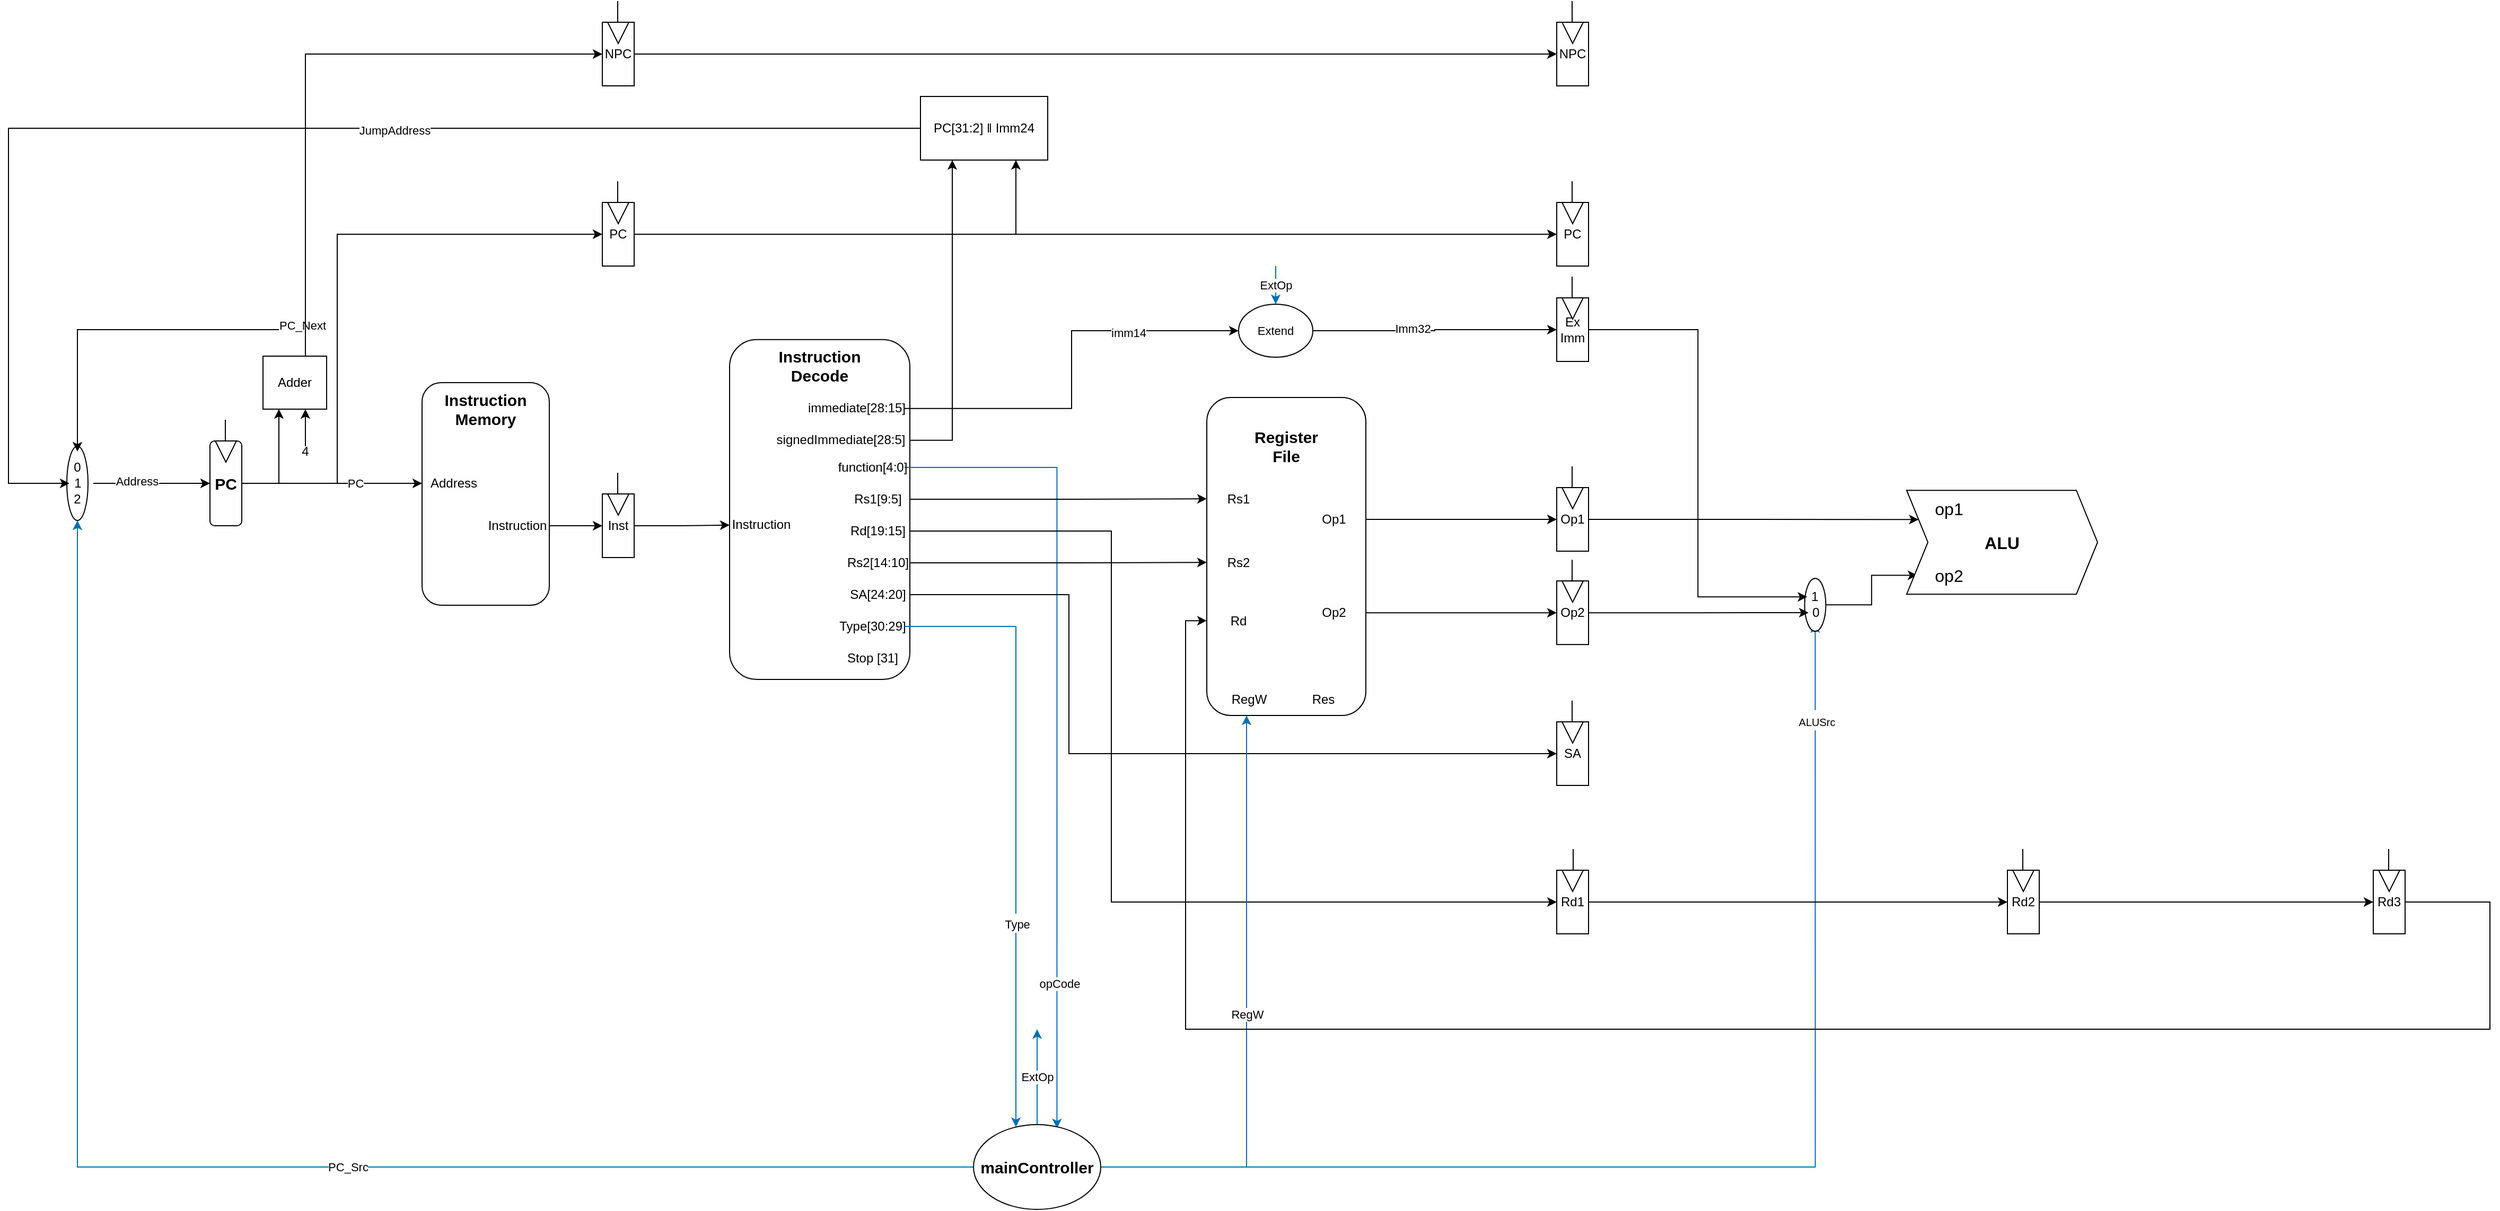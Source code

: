 <mxfile version="20.8.20" type="device"><diagram name="Page-1" id="oXEudOJj_U4BH6R97gdO"><mxGraphModel dx="3315" dy="2058" grid="1" gridSize="10" guides="1" tooltips="1" connect="1" arrows="1" fold="1" page="1" pageScale="1" pageWidth="850" pageHeight="1100" math="0" shadow="0"><root><mxCell id="0"/><mxCell id="1" parent="0"/><mxCell id="ouAhPFaxpFhqAEhYPpZJ-1" value="" style="rounded=1;whiteSpace=wrap;html=1;" parent="1" vertex="1"><mxGeometry x="-1100" y="200" width="120" height="210" as="geometry"/></mxCell><mxCell id="ouAhPFaxpFhqAEhYPpZJ-2" value="&lt;b&gt;&lt;font style=&quot;font-size: 15px;&quot;&gt;Instruction Memory&lt;/font&gt;&lt;/b&gt;" style="text;html=1;strokeColor=none;fillColor=none;align=center;verticalAlign=middle;whiteSpace=wrap;rounded=0;" parent="1" vertex="1"><mxGeometry x="-1070" y="210" width="60" height="30" as="geometry"/></mxCell><mxCell id="ouAhPFaxpFhqAEhYPpZJ-3" value="Address" style="text;html=1;strokeColor=none;fillColor=none;align=center;verticalAlign=middle;whiteSpace=wrap;rounded=0;" parent="1" vertex="1"><mxGeometry x="-1100" y="280" width="60" height="30" as="geometry"/></mxCell><mxCell id="ouAhPFaxpFhqAEhYPpZJ-62" style="edgeStyle=orthogonalEdgeStyle;rounded=0;orthogonalLoop=1;jettySize=auto;html=1;entryX=0;entryY=0.5;entryDx=0;entryDy=0;" parent="1" source="ouAhPFaxpFhqAEhYPpZJ-4" target="ouAhPFaxpFhqAEhYPpZJ-21" edge="1"><mxGeometry relative="1" as="geometry"/></mxCell><mxCell id="ouAhPFaxpFhqAEhYPpZJ-4" value="Instruction" style="text;html=1;strokeColor=none;fillColor=none;align=center;verticalAlign=middle;whiteSpace=wrap;rounded=0;" parent="1" vertex="1"><mxGeometry x="-1040" y="320" width="60" height="30" as="geometry"/></mxCell><mxCell id="ouAhPFaxpFhqAEhYPpZJ-5" value="" style="rounded=1;whiteSpace=wrap;html=1;" parent="1" vertex="1"><mxGeometry x="-810" y="159.41" width="170" height="320.59" as="geometry"/></mxCell><mxCell id="ouAhPFaxpFhqAEhYPpZJ-6" value="Instruction" style="text;html=1;strokeColor=none;fillColor=none;align=center;verticalAlign=middle;whiteSpace=wrap;rounded=0;" parent="1" vertex="1"><mxGeometry x="-810" y="319.41" width="60" height="30" as="geometry"/></mxCell><mxCell id="ouAhPFaxpFhqAEhYPpZJ-7" value="&lt;b&gt;&lt;font style=&quot;font-size: 15px;&quot;&gt;Instruction Decode&lt;/font&gt;&lt;/b&gt;" style="text;html=1;strokeColor=none;fillColor=none;align=center;verticalAlign=middle;whiteSpace=wrap;rounded=0;" parent="1" vertex="1"><mxGeometry x="-755" y="169.41" width="60" height="30" as="geometry"/></mxCell><mxCell id="6wjVAZFDUdarTCXk0sE8-6" style="edgeStyle=orthogonalEdgeStyle;rounded=0;orthogonalLoop=1;jettySize=auto;html=1;entryX=0.656;entryY=0.043;entryDx=0;entryDy=0;fillColor=#1ba1e2;strokeColor=#006EAF;entryPerimeter=0;" edge="1" parent="1" source="ouAhPFaxpFhqAEhYPpZJ-8" target="6wjVAZFDUdarTCXk0sE8-11"><mxGeometry relative="1" as="geometry"><mxPoint x="-485" y="720" as="targetPoint"/></mxGeometry></mxCell><mxCell id="6wjVAZFDUdarTCXk0sE8-14" value="opCode" style="edgeLabel;html=1;align=center;verticalAlign=middle;resizable=0;points=[];fontSize=11;" vertex="1" connectable="0" parent="6wjVAZFDUdarTCXk0sE8-6"><mxGeometry x="0.644" y="2" relative="1" as="geometry"><mxPoint as="offset"/></mxGeometry></mxCell><mxCell id="ouAhPFaxpFhqAEhYPpZJ-8" value="function[4:0]" style="text;html=1;strokeColor=none;fillColor=none;align=center;verticalAlign=middle;whiteSpace=wrap;rounded=0;" parent="1" vertex="1"><mxGeometry x="-705" y="265" width="60" height="30" as="geometry"/></mxCell><mxCell id="6wjVAZFDUdarTCXk0sE8-16" style="edgeStyle=orthogonalEdgeStyle;rounded=0;orthogonalLoop=1;jettySize=auto;html=1;fontSize=11;entryX=0;entryY=0.5;entryDx=0;entryDy=0;" edge="1" parent="1" source="ouAhPFaxpFhqAEhYPpZJ-9" target="ouAhPFaxpFhqAEhYPpZJ-29"><mxGeometry relative="1" as="geometry"><mxPoint x="-470" y="380" as="targetPoint"/></mxGeometry></mxCell><mxCell id="ouAhPFaxpFhqAEhYPpZJ-9" value="Rs2[14:10]" style="text;html=1;strokeColor=none;fillColor=none;align=center;verticalAlign=middle;whiteSpace=wrap;rounded=0;" parent="1" vertex="1"><mxGeometry x="-700" y="355" width="60" height="30" as="geometry"/></mxCell><mxCell id="6wjVAZFDUdarTCXk0sE8-15" style="edgeStyle=orthogonalEdgeStyle;rounded=0;orthogonalLoop=1;jettySize=auto;html=1;entryX=0;entryY=0.5;entryDx=0;entryDy=0;fontSize=11;" edge="1" parent="1" source="ouAhPFaxpFhqAEhYPpZJ-10" target="ouAhPFaxpFhqAEhYPpZJ-27"><mxGeometry relative="1" as="geometry"/></mxCell><mxCell id="ouAhPFaxpFhqAEhYPpZJ-10" value="Rs1[9:5]" style="text;html=1;strokeColor=none;fillColor=none;align=center;verticalAlign=middle;whiteSpace=wrap;rounded=0;" parent="1" vertex="1"><mxGeometry x="-700" y="295" width="60" height="30" as="geometry"/></mxCell><mxCell id="6wjVAZFDUdarTCXk0sE8-27" style="edgeStyle=orthogonalEdgeStyle;rounded=0;orthogonalLoop=1;jettySize=auto;html=1;fontSize=11;entryX=0;entryY=0.5;entryDx=0;entryDy=0;" edge="1" parent="1" source="ouAhPFaxpFhqAEhYPpZJ-12" target="6wjVAZFDUdarTCXk0sE8-28"><mxGeometry relative="1" as="geometry"><mxPoint x="-420" y="731" as="targetPoint"/><Array as="points"><mxPoint x="-450" y="340"/><mxPoint x="-450" y="690"/></Array></mxGeometry></mxCell><mxCell id="ouAhPFaxpFhqAEhYPpZJ-12" value="Rd[19:15]" style="text;html=1;strokeColor=none;fillColor=none;align=center;verticalAlign=middle;whiteSpace=wrap;rounded=0;" parent="1" vertex="1"><mxGeometry x="-700" y="325" width="60" height="30" as="geometry"/></mxCell><mxCell id="6wjVAZFDUdarTCXk0sE8-81" style="edgeStyle=orthogonalEdgeStyle;rounded=0;orthogonalLoop=1;jettySize=auto;html=1;entryX=0;entryY=0.5;entryDx=0;entryDy=0;fontSize=15;" edge="1" parent="1" source="ouAhPFaxpFhqAEhYPpZJ-15" target="6wjVAZFDUdarTCXk0sE8-78"><mxGeometry relative="1" as="geometry"><Array as="points"><mxPoint x="-490" y="400"/><mxPoint x="-490" y="550"/></Array></mxGeometry></mxCell><mxCell id="ouAhPFaxpFhqAEhYPpZJ-15" value="SA[24:20]" style="text;html=1;strokeColor=none;fillColor=none;align=center;verticalAlign=middle;whiteSpace=wrap;rounded=0;" parent="1" vertex="1"><mxGeometry x="-700" y="385" width="60" height="30" as="geometry"/></mxCell><mxCell id="wLsJZr9vulb0QZbWlHcq-2" style="edgeStyle=orthogonalEdgeStyle;rounded=0;orthogonalLoop=1;jettySize=auto;html=1;entryX=0.25;entryY=1;entryDx=0;entryDy=0;" parent="1" source="ouAhPFaxpFhqAEhYPpZJ-16" edge="1" target="6wjVAZFDUdarTCXk0sE8-1"><mxGeometry relative="1" as="geometry"><mxPoint x="-570" y="20" as="targetPoint"/></mxGeometry></mxCell><mxCell id="ouAhPFaxpFhqAEhYPpZJ-16" value="signedImmediate[28:5]" style="text;html=1;strokeColor=none;fillColor=none;align=center;verticalAlign=middle;whiteSpace=wrap;rounded=0;" parent="1" vertex="1"><mxGeometry x="-770" y="239.41" width="130" height="30" as="geometry"/></mxCell><mxCell id="6wjVAZFDUdarTCXk0sE8-44" style="edgeStyle=orthogonalEdgeStyle;rounded=0;orthogonalLoop=1;jettySize=auto;html=1;entryX=0;entryY=0.5;entryDx=0;entryDy=0;fontSize=11;" edge="1" parent="1" source="ouAhPFaxpFhqAEhYPpZJ-17" target="6wjVAZFDUdarTCXk0sE8-43"><mxGeometry relative="1" as="geometry"/></mxCell><mxCell id="6wjVAZFDUdarTCXk0sE8-45" value="imm14" style="edgeLabel;html=1;align=center;verticalAlign=middle;resizable=0;points=[];fontSize=11;" vertex="1" connectable="0" parent="6wjVAZFDUdarTCXk0sE8-44"><mxGeometry x="0.464" y="-2" relative="1" as="geometry"><mxPoint as="offset"/></mxGeometry></mxCell><mxCell id="ouAhPFaxpFhqAEhYPpZJ-17" value="immediate[28:15]" style="text;html=1;strokeColor=none;fillColor=none;align=center;verticalAlign=middle;whiteSpace=wrap;rounded=0;" parent="1" vertex="1"><mxGeometry x="-735" y="209.41" width="90" height="30" as="geometry"/></mxCell><mxCell id="ouAhPFaxpFhqAEhYPpZJ-20" style="edgeStyle=orthogonalEdgeStyle;rounded=0;orthogonalLoop=1;jettySize=auto;html=1;entryX=0;entryY=0.5;entryDx=0;entryDy=0;" parent="1" source="ouAhPFaxpFhqAEhYPpZJ-19" target="ouAhPFaxpFhqAEhYPpZJ-3" edge="1"><mxGeometry relative="1" as="geometry"><Array as="points"><mxPoint x="-1230" y="295"/><mxPoint x="-1230" y="295"/></Array></mxGeometry></mxCell><mxCell id="ouAhPFaxpFhqAEhYPpZJ-66" value="PC" style="edgeLabel;html=1;align=center;verticalAlign=middle;resizable=0;points=[];" parent="ouAhPFaxpFhqAEhYPpZJ-20" vertex="1" connectable="0"><mxGeometry x="0.259" relative="1" as="geometry"><mxPoint as="offset"/></mxGeometry></mxCell><mxCell id="ouAhPFaxpFhqAEhYPpZJ-55" style="edgeStyle=orthogonalEdgeStyle;rounded=0;orthogonalLoop=1;jettySize=auto;html=1;entryX=0.25;entryY=1;entryDx=0;entryDy=0;" parent="1" source="ouAhPFaxpFhqAEhYPpZJ-19" target="ouAhPFaxpFhqAEhYPpZJ-38" edge="1"><mxGeometry relative="1" as="geometry"/></mxCell><mxCell id="wLsJZr9vulb0QZbWlHcq-12" style="edgeStyle=orthogonalEdgeStyle;rounded=0;orthogonalLoop=1;jettySize=auto;html=1;entryX=0;entryY=0.5;entryDx=0;entryDy=0;" parent="1" source="ouAhPFaxpFhqAEhYPpZJ-19" target="wLsJZr9vulb0QZbWlHcq-9" edge="1"><mxGeometry relative="1" as="geometry"><Array as="points"><mxPoint x="-1180" y="295"/><mxPoint x="-1180" y="60"/></Array></mxGeometry></mxCell><mxCell id="ouAhPFaxpFhqAEhYPpZJ-19" value="&lt;b&gt;&lt;font style=&quot;font-size: 15px;&quot;&gt;PC&lt;/font&gt;&lt;/b&gt;" style="rounded=1;whiteSpace=wrap;html=1;" parent="1" vertex="1"><mxGeometry x="-1300" y="255" width="30" height="80" as="geometry"/></mxCell><mxCell id="ouAhPFaxpFhqAEhYPpZJ-24" value="" style="rounded=1;whiteSpace=wrap;html=1;" parent="1" vertex="1"><mxGeometry x="-360" y="214" width="150" height="300" as="geometry"/></mxCell><mxCell id="ouAhPFaxpFhqAEhYPpZJ-25" style="edgeStyle=orthogonalEdgeStyle;rounded=0;orthogonalLoop=1;jettySize=auto;html=1;exitX=0.5;exitY=1;exitDx=0;exitDy=0;" parent="1" source="ouAhPFaxpFhqAEhYPpZJ-5" target="ouAhPFaxpFhqAEhYPpZJ-5" edge="1"><mxGeometry relative="1" as="geometry"/></mxCell><mxCell id="ouAhPFaxpFhqAEhYPpZJ-26" value="&lt;b&gt;&lt;font style=&quot;font-size: 15px;&quot;&gt;Register File&lt;/font&gt;&lt;/b&gt;" style="text;html=1;strokeColor=none;fillColor=none;align=center;verticalAlign=middle;whiteSpace=wrap;rounded=0;" parent="1" vertex="1"><mxGeometry x="-315" y="244.59" width="60" height="30" as="geometry"/></mxCell><mxCell id="ouAhPFaxpFhqAEhYPpZJ-27" value="Rs1" style="text;html=1;strokeColor=none;fillColor=none;align=center;verticalAlign=middle;whiteSpace=wrap;rounded=0;" parent="1" vertex="1"><mxGeometry x="-360" y="294.59" width="60" height="30" as="geometry"/></mxCell><mxCell id="ouAhPFaxpFhqAEhYPpZJ-29" value="Rs2" style="text;html=1;strokeColor=none;fillColor=none;align=center;verticalAlign=middle;whiteSpace=wrap;rounded=0;" parent="1" vertex="1"><mxGeometry x="-360" y="354.59" width="60" height="30" as="geometry"/></mxCell><mxCell id="ouAhPFaxpFhqAEhYPpZJ-30" value="Rd" style="text;html=1;strokeColor=none;fillColor=none;align=center;verticalAlign=middle;whiteSpace=wrap;rounded=0;" parent="1" vertex="1"><mxGeometry x="-360" y="409.59" width="60" height="30" as="geometry"/></mxCell><mxCell id="ouAhPFaxpFhqAEhYPpZJ-34" value="" style="ellipse;whiteSpace=wrap;html=1;rotation=90;" parent="1" vertex="1"><mxGeometry x="-1460" y="285" width="70" height="20" as="geometry"/></mxCell><mxCell id="ouAhPFaxpFhqAEhYPpZJ-35" value="2" style="text;html=1;strokeColor=none;fillColor=none;align=center;verticalAlign=middle;whiteSpace=wrap;rounded=0;" parent="1" vertex="1"><mxGeometry x="-1455" y="295" width="60" height="30" as="geometry"/></mxCell><mxCell id="ouAhPFaxpFhqAEhYPpZJ-36" value="1" style="text;html=1;strokeColor=none;fillColor=none;align=center;verticalAlign=middle;whiteSpace=wrap;rounded=0;" parent="1" vertex="1"><mxGeometry x="-1432.5" y="280" width="15" height="30" as="geometry"/></mxCell><mxCell id="ouAhPFaxpFhqAEhYPpZJ-49" style="edgeStyle=orthogonalEdgeStyle;rounded=0;orthogonalLoop=1;jettySize=auto;html=1;exitX=0.75;exitY=1;exitDx=0;exitDy=0;entryX=0;entryY=0.5;entryDx=0;entryDy=0;" parent="1" source="ouAhPFaxpFhqAEhYPpZJ-37" target="ouAhPFaxpFhqAEhYPpZJ-19" edge="1"><mxGeometry relative="1" as="geometry"><Array as="points"><mxPoint x="-1380" y="295"/><mxPoint x="-1380" y="295"/></Array></mxGeometry></mxCell><mxCell id="ouAhPFaxpFhqAEhYPpZJ-64" value="Address" style="edgeLabel;html=1;align=center;verticalAlign=middle;resizable=0;points=[];" parent="ouAhPFaxpFhqAEhYPpZJ-49" vertex="1" connectable="0"><mxGeometry x="-0.255" y="2" relative="1" as="geometry"><mxPoint as="offset"/></mxGeometry></mxCell><mxCell id="ouAhPFaxpFhqAEhYPpZJ-37" value="0" style="text;html=1;strokeColor=none;fillColor=none;align=center;verticalAlign=middle;whiteSpace=wrap;rounded=0;" parent="1" vertex="1"><mxGeometry x="-1455" y="265" width="60" height="30" as="geometry"/></mxCell><mxCell id="ouAhPFaxpFhqAEhYPpZJ-46" style="edgeStyle=orthogonalEdgeStyle;rounded=0;orthogonalLoop=1;jettySize=auto;html=1;" parent="1" source="ouAhPFaxpFhqAEhYPpZJ-38" target="ouAhPFaxpFhqAEhYPpZJ-37" edge="1"><mxGeometry relative="1" as="geometry"><Array as="points"><mxPoint x="-1210" y="150"/><mxPoint x="-1425" y="150"/></Array></mxGeometry></mxCell><mxCell id="ouAhPFaxpFhqAEhYPpZJ-65" value="PC_Next" style="edgeLabel;html=1;align=center;verticalAlign=middle;resizable=0;points=[];" parent="ouAhPFaxpFhqAEhYPpZJ-46" vertex="1" connectable="0"><mxGeometry x="-0.11" y="-4" relative="1" as="geometry"><mxPoint x="130" as="offset"/></mxGeometry></mxCell><mxCell id="ouAhPFaxpFhqAEhYPpZJ-85" style="edgeStyle=orthogonalEdgeStyle;rounded=0;orthogonalLoop=1;jettySize=auto;html=1;entryX=0;entryY=0.5;entryDx=0;entryDy=0;" parent="1" source="ouAhPFaxpFhqAEhYPpZJ-38" target="ouAhPFaxpFhqAEhYPpZJ-61" edge="1"><mxGeometry relative="1" as="geometry"><Array as="points"><mxPoint x="-1210" y="-110"/></Array></mxGeometry></mxCell><mxCell id="ouAhPFaxpFhqAEhYPpZJ-38" value="Adder" style="rounded=0;whiteSpace=wrap;html=1;" parent="1" vertex="1"><mxGeometry x="-1250" y="175" width="60" height="50" as="geometry"/></mxCell><mxCell id="ouAhPFaxpFhqAEhYPpZJ-63" style="edgeStyle=orthogonalEdgeStyle;rounded=0;orthogonalLoop=1;jettySize=auto;html=1;entryX=0;entryY=0.5;entryDx=0;entryDy=0;" parent="1" source="ouAhPFaxpFhqAEhYPpZJ-21" target="ouAhPFaxpFhqAEhYPpZJ-6" edge="1"><mxGeometry relative="1" as="geometry"/></mxCell><mxCell id="ouAhPFaxpFhqAEhYPpZJ-21" value="Inst" style="rounded=0;whiteSpace=wrap;html=1;" parent="1" vertex="1"><mxGeometry x="-930" y="305" width="30" height="60" as="geometry"/></mxCell><mxCell id="ouAhPFaxpFhqAEhYPpZJ-52" value="" style="triangle;whiteSpace=wrap;html=1;direction=south;" parent="1" vertex="1"><mxGeometry x="-1295" y="255" width="20" height="20" as="geometry"/></mxCell><mxCell id="ouAhPFaxpFhqAEhYPpZJ-53" value="" style="endArrow=none;html=1;rounded=0;" parent="1" edge="1"><mxGeometry width="50" height="50" relative="1" as="geometry"><mxPoint x="-1285.5" y="255" as="sourcePoint"/><mxPoint x="-1285.5" y="235" as="targetPoint"/></mxGeometry></mxCell><mxCell id="ouAhPFaxpFhqAEhYPpZJ-56" value="" style="endArrow=classic;html=1;rounded=0;" parent="1" edge="1"><mxGeometry width="50" height="50" relative="1" as="geometry"><mxPoint x="-1210" y="260" as="sourcePoint"/><mxPoint x="-1210" y="225" as="targetPoint"/></mxGeometry></mxCell><mxCell id="ouAhPFaxpFhqAEhYPpZJ-57" value="4" style="text;html=1;strokeColor=none;fillColor=none;align=center;verticalAlign=middle;whiteSpace=wrap;rounded=0;" parent="1" vertex="1"><mxGeometry x="-1240" y="250" width="60" height="30" as="geometry"/></mxCell><mxCell id="6wjVAZFDUdarTCXk0sE8-55" style="edgeStyle=orthogonalEdgeStyle;rounded=0;orthogonalLoop=1;jettySize=auto;html=1;entryX=0;entryY=0.5;entryDx=0;entryDy=0;fontSize=15;" edge="1" parent="1" source="ouAhPFaxpFhqAEhYPpZJ-61" target="6wjVAZFDUdarTCXk0sE8-52"><mxGeometry relative="1" as="geometry"/></mxCell><mxCell id="ouAhPFaxpFhqAEhYPpZJ-61" value="NPC" style="rounded=0;whiteSpace=wrap;html=1;" parent="1" vertex="1"><mxGeometry x="-930" y="-140" width="30" height="60" as="geometry"/></mxCell><mxCell id="ouAhPFaxpFhqAEhYPpZJ-75" value="" style="triangle;whiteSpace=wrap;html=1;direction=south;" parent="1" vertex="1"><mxGeometry x="-925" y="305" width="20" height="20" as="geometry"/></mxCell><mxCell id="ouAhPFaxpFhqAEhYPpZJ-76" value="" style="endArrow=none;html=1;rounded=0;" parent="1" edge="1"><mxGeometry width="50" height="50" relative="1" as="geometry"><mxPoint x="-915.5" y="305" as="sourcePoint"/><mxPoint x="-915.5" y="285" as="targetPoint"/></mxGeometry></mxCell><mxCell id="ouAhPFaxpFhqAEhYPpZJ-77" value="" style="triangle;whiteSpace=wrap;html=1;direction=south;" parent="1" vertex="1"><mxGeometry x="-925" y="-140" width="20" height="20" as="geometry"/></mxCell><mxCell id="ouAhPFaxpFhqAEhYPpZJ-78" value="" style="endArrow=none;html=1;rounded=0;" parent="1" edge="1"><mxGeometry width="50" height="50" relative="1" as="geometry"><mxPoint x="-915.5" y="-140" as="sourcePoint"/><mxPoint x="-915.5" y="-160" as="targetPoint"/></mxGeometry></mxCell><mxCell id="ouAhPFaxpFhqAEhYPpZJ-80" style="edgeStyle=orthogonalEdgeStyle;rounded=0;orthogonalLoop=1;jettySize=auto;html=1;entryX=1;entryY=0.5;entryDx=0;entryDy=0;fillColor=#1ba1e2;strokeColor=#006EAF;exitX=0;exitY=0.5;exitDx=0;exitDy=0;" parent="1" source="6wjVAZFDUdarTCXk0sE8-11" target="ouAhPFaxpFhqAEhYPpZJ-34" edge="1"><mxGeometry relative="1" as="geometry"><mxPoint x="-605" y="720" as="sourcePoint"/></mxGeometry></mxCell><mxCell id="ouAhPFaxpFhqAEhYPpZJ-82" value="PC_Src" style="edgeLabel;html=1;align=center;verticalAlign=middle;resizable=0;points=[];" parent="ouAhPFaxpFhqAEhYPpZJ-80" vertex="1" connectable="0"><mxGeometry x="0.588" y="2" relative="1" as="geometry"><mxPoint x="257" y="310" as="offset"/></mxGeometry></mxCell><mxCell id="6wjVAZFDUdarTCXk0sE8-2" style="edgeStyle=orthogonalEdgeStyle;rounded=0;orthogonalLoop=1;jettySize=auto;html=1;entryX=0.75;entryY=1;entryDx=0;entryDy=0;" edge="1" parent="1" source="wLsJZr9vulb0QZbWlHcq-9" target="6wjVAZFDUdarTCXk0sE8-1"><mxGeometry relative="1" as="geometry"/></mxCell><mxCell id="wLsJZr9vulb0QZbWlHcq-9" value="PC" style="rounded=0;whiteSpace=wrap;html=1;" parent="1" vertex="1"><mxGeometry x="-930" y="30" width="30" height="60" as="geometry"/></mxCell><mxCell id="wLsJZr9vulb0QZbWlHcq-10" value="" style="triangle;whiteSpace=wrap;html=1;direction=south;" parent="1" vertex="1"><mxGeometry x="-925" y="30" width="20" height="20" as="geometry"/></mxCell><mxCell id="wLsJZr9vulb0QZbWlHcq-11" value="" style="endArrow=none;html=1;rounded=0;" parent="1" edge="1"><mxGeometry width="50" height="50" relative="1" as="geometry"><mxPoint x="-915.5" y="30" as="sourcePoint"/><mxPoint x="-915.5" y="10" as="targetPoint"/></mxGeometry></mxCell><mxCell id="6wjVAZFDUdarTCXk0sE8-3" style="edgeStyle=orthogonalEdgeStyle;rounded=0;orthogonalLoop=1;jettySize=auto;html=1;" edge="1" parent="1" source="6wjVAZFDUdarTCXk0sE8-1" target="ouAhPFaxpFhqAEhYPpZJ-36"><mxGeometry relative="1" as="geometry"><Array as="points"><mxPoint x="-570" y="-40"/><mxPoint x="-1490" y="-40"/><mxPoint x="-1490" y="295"/></Array></mxGeometry></mxCell><mxCell id="6wjVAZFDUdarTCXk0sE8-4" value="JumpAddress" style="edgeLabel;html=1;align=center;verticalAlign=middle;resizable=0;points=[];" vertex="1" connectable="0" parent="6wjVAZFDUdarTCXk0sE8-3"><mxGeometry x="-0.206" y="2" relative="1" as="geometry"><mxPoint x="1" as="offset"/></mxGeometry></mxCell><mxCell id="6wjVAZFDUdarTCXk0sE8-1" value="PC[31:2] ‖ Imm24" style="rounded=0;whiteSpace=wrap;html=1;" vertex="1" parent="1"><mxGeometry x="-630" y="-70" width="120" height="60" as="geometry"/></mxCell><mxCell id="6wjVAZFDUdarTCXk0sE8-7" value="Type[30:29]" style="text;html=1;strokeColor=none;fillColor=none;align=center;verticalAlign=middle;whiteSpace=wrap;rounded=0;" vertex="1" parent="1"><mxGeometry x="-705" y="415" width="60" height="30" as="geometry"/></mxCell><mxCell id="6wjVAZFDUdarTCXk0sE8-10" style="edgeStyle=orthogonalEdgeStyle;rounded=0;orthogonalLoop=1;jettySize=auto;html=1;fontSize=16;fillColor=#1ba1e2;strokeColor=#006EAF;exitX=1;exitY=0.5;exitDx=0;exitDy=0;" edge="1" parent="1" source="6wjVAZFDUdarTCXk0sE8-7" target="6wjVAZFDUdarTCXk0sE8-11"><mxGeometry relative="1" as="geometry"><mxPoint x="-502.311" y="688.378" as="targetPoint"/><Array as="points"><mxPoint x="-540" y="430"/></Array></mxGeometry></mxCell><mxCell id="6wjVAZFDUdarTCXk0sE8-13" value="&lt;font style=&quot;font-size: 11px;&quot;&gt;Type&lt;/font&gt;" style="edgeLabel;html=1;align=center;verticalAlign=middle;resizable=0;points=[];fontSize=15;" vertex="1" connectable="0" parent="6wjVAZFDUdarTCXk0sE8-10"><mxGeometry x="0.331" y="1" relative="1" as="geometry"><mxPoint as="offset"/></mxGeometry></mxCell><mxCell id="6wjVAZFDUdarTCXk0sE8-9" value="Stop [31]" style="text;html=1;strokeColor=none;fillColor=none;align=center;verticalAlign=middle;whiteSpace=wrap;rounded=0;" vertex="1" parent="1"><mxGeometry x="-705" y="445" width="60" height="30" as="geometry"/></mxCell><mxCell id="6wjVAZFDUdarTCXk0sE8-96" style="edgeStyle=orthogonalEdgeStyle;rounded=0;orthogonalLoop=1;jettySize=auto;html=1;entryX=0.5;entryY=1;entryDx=0;entryDy=0;fontSize=16;fillColor=#1ba1e2;strokeColor=#006EAF;" edge="1" parent="1" source="6wjVAZFDUdarTCXk0sE8-11" target="6wjVAZFDUdarTCXk0sE8-26"><mxGeometry relative="1" as="geometry"/></mxCell><mxCell id="6wjVAZFDUdarTCXk0sE8-97" value="&lt;font size=&quot;1&quot;&gt;ALUSrc&lt;/font&gt;" style="edgeLabel;html=1;align=center;verticalAlign=middle;resizable=0;points=[];fontSize=16;" vertex="1" connectable="0" parent="6wjVAZFDUdarTCXk0sE8-96"><mxGeometry x="0.848" y="-1" relative="1" as="geometry"><mxPoint as="offset"/></mxGeometry></mxCell><mxCell id="6wjVAZFDUdarTCXk0sE8-100" value="ExtOp" style="edgeStyle=orthogonalEdgeStyle;rounded=0;orthogonalLoop=1;jettySize=auto;html=1;fontSize=11;fillColor=#1ba1e2;strokeColor=#006EAF;" edge="1" parent="1" source="6wjVAZFDUdarTCXk0sE8-11"><mxGeometry relative="1" as="geometry"><mxPoint x="-520" y="810" as="targetPoint"/></mxGeometry></mxCell><mxCell id="6wjVAZFDUdarTCXk0sE8-103" value="RegW" style="edgeStyle=orthogonalEdgeStyle;rounded=0;orthogonalLoop=1;jettySize=auto;html=1;entryX=0.25;entryY=1;entryDx=0;entryDy=0;fontSize=11;fillColor=#1ba1e2;strokeColor=#006EAF;" edge="1" parent="1" source="6wjVAZFDUdarTCXk0sE8-11" target="ouAhPFaxpFhqAEhYPpZJ-24"><mxGeometry relative="1" as="geometry"><Array as="points"><mxPoint x="-323" y="940"/></Array></mxGeometry></mxCell><mxCell id="6wjVAZFDUdarTCXk0sE8-11" value="&lt;b&gt;&lt;font style=&quot;font-size: 15px;&quot;&gt;mainController&lt;/font&gt;&lt;/b&gt;" style="ellipse;whiteSpace=wrap;html=1;fontSize=16;" vertex="1" parent="1"><mxGeometry x="-580" y="900" width="120" height="80" as="geometry"/></mxCell><mxCell id="6wjVAZFDUdarTCXk0sE8-95" style="edgeStyle=orthogonalEdgeStyle;rounded=0;orthogonalLoop=1;jettySize=auto;html=1;fontSize=16;" edge="1" parent="1" source="6wjVAZFDUdarTCXk0sE8-24" target="6wjVAZFDUdarTCXk0sE8-88"><mxGeometry relative="1" as="geometry"/></mxCell><mxCell id="6wjVAZFDUdarTCXk0sE8-24" value="" style="ellipse;whiteSpace=wrap;html=1;rotation=90;" vertex="1" parent="1"><mxGeometry x="188.75" y="399.59" width="50" height="20" as="geometry"/></mxCell><mxCell id="6wjVAZFDUdarTCXk0sE8-25" value="1" style="text;html=1;strokeColor=none;fillColor=none;align=center;verticalAlign=middle;whiteSpace=wrap;rounded=0;" vertex="1" parent="1"><mxGeometry x="206.25" y="387.09" width="15" height="30" as="geometry"/></mxCell><mxCell id="6wjVAZFDUdarTCXk0sE8-26" value="0" style="text;html=1;strokeColor=none;fillColor=none;align=center;verticalAlign=middle;whiteSpace=wrap;rounded=0;" vertex="1" parent="1"><mxGeometry x="207.5" y="407.09" width="12.5" height="19.82" as="geometry"/></mxCell><mxCell id="6wjVAZFDUdarTCXk0sE8-40" style="edgeStyle=orthogonalEdgeStyle;rounded=0;orthogonalLoop=1;jettySize=auto;html=1;entryX=0;entryY=0.5;entryDx=0;entryDy=0;fontSize=11;" edge="1" parent="1" source="6wjVAZFDUdarTCXk0sE8-28" target="6wjVAZFDUdarTCXk0sE8-34"><mxGeometry relative="1" as="geometry"/></mxCell><mxCell id="6wjVAZFDUdarTCXk0sE8-28" value="Rd1" style="rounded=0;whiteSpace=wrap;html=1;" vertex="1" parent="1"><mxGeometry x="-30" y="660" width="30" height="60" as="geometry"/></mxCell><mxCell id="6wjVAZFDUdarTCXk0sE8-29" value="" style="triangle;whiteSpace=wrap;html=1;direction=south;" vertex="1" parent="1"><mxGeometry x="-25" y="660" width="20" height="20" as="geometry"/></mxCell><mxCell id="6wjVAZFDUdarTCXk0sE8-41" style="edgeStyle=orthogonalEdgeStyle;rounded=0;orthogonalLoop=1;jettySize=auto;html=1;entryX=0;entryY=0.5;entryDx=0;entryDy=0;fontSize=11;" edge="1" parent="1" source="6wjVAZFDUdarTCXk0sE8-34" target="6wjVAZFDUdarTCXk0sE8-37"><mxGeometry relative="1" as="geometry"/></mxCell><mxCell id="6wjVAZFDUdarTCXk0sE8-34" value="Rd2" style="rounded=0;whiteSpace=wrap;html=1;" vertex="1" parent="1"><mxGeometry x="395" y="660" width="30" height="60" as="geometry"/></mxCell><mxCell id="6wjVAZFDUdarTCXk0sE8-35" value="" style="triangle;whiteSpace=wrap;html=1;direction=south;" vertex="1" parent="1"><mxGeometry x="400" y="660" width="20" height="20" as="geometry"/></mxCell><mxCell id="6wjVAZFDUdarTCXk0sE8-36" value="" style="endArrow=none;html=1;rounded=0;" edge="1" parent="1"><mxGeometry width="50" height="50" relative="1" as="geometry"><mxPoint x="409.5" y="660" as="sourcePoint"/><mxPoint x="409.5" y="640" as="targetPoint"/></mxGeometry></mxCell><mxCell id="6wjVAZFDUdarTCXk0sE8-42" style="edgeStyle=orthogonalEdgeStyle;rounded=0;orthogonalLoop=1;jettySize=auto;html=1;entryX=0;entryY=0.5;entryDx=0;entryDy=0;fontSize=11;" edge="1" parent="1" source="6wjVAZFDUdarTCXk0sE8-37" target="ouAhPFaxpFhqAEhYPpZJ-30"><mxGeometry relative="1" as="geometry"><Array as="points"><mxPoint x="850" y="690"/><mxPoint x="850" y="810"/><mxPoint x="-380" y="810"/><mxPoint x="-380" y="425"/></Array></mxGeometry></mxCell><mxCell id="6wjVAZFDUdarTCXk0sE8-37" value="Rd3" style="rounded=0;whiteSpace=wrap;html=1;" vertex="1" parent="1"><mxGeometry x="740" y="660" width="30" height="60" as="geometry"/></mxCell><mxCell id="6wjVAZFDUdarTCXk0sE8-38" value="" style="triangle;whiteSpace=wrap;html=1;direction=south;" vertex="1" parent="1"><mxGeometry x="745" y="660" width="20" height="20" as="geometry"/></mxCell><mxCell id="6wjVAZFDUdarTCXk0sE8-39" value="" style="endArrow=none;html=1;rounded=0;" edge="1" parent="1"><mxGeometry width="50" height="50" relative="1" as="geometry"><mxPoint x="754.5" y="660" as="sourcePoint"/><mxPoint x="754.5" y="640" as="targetPoint"/></mxGeometry></mxCell><mxCell id="6wjVAZFDUdarTCXk0sE8-49" style="edgeStyle=orthogonalEdgeStyle;rounded=0;orthogonalLoop=1;jettySize=auto;html=1;entryX=0;entryY=0.5;entryDx=0;entryDy=0;fontSize=11;" edge="1" parent="1" source="6wjVAZFDUdarTCXk0sE8-43" target="6wjVAZFDUdarTCXk0sE8-46"><mxGeometry relative="1" as="geometry"/></mxCell><mxCell id="6wjVAZFDUdarTCXk0sE8-51" value="Imm32" style="edgeLabel;html=1;align=center;verticalAlign=middle;resizable=0;points=[];fontSize=11;" vertex="1" connectable="0" parent="6wjVAZFDUdarTCXk0sE8-49"><mxGeometry x="-0.188" y="2" relative="1" as="geometry"><mxPoint as="offset"/></mxGeometry></mxCell><mxCell id="6wjVAZFDUdarTCXk0sE8-43" value="Extend" style="ellipse;whiteSpace=wrap;html=1;fontSize=11;" vertex="1" parent="1"><mxGeometry x="-330" y="126" width="70" height="50" as="geometry"/></mxCell><mxCell id="6wjVAZFDUdarTCXk0sE8-91" style="edgeStyle=orthogonalEdgeStyle;rounded=0;orthogonalLoop=1;jettySize=auto;html=1;fontSize=16;entryX=0;entryY=0.5;entryDx=0;entryDy=0;" edge="1" parent="1" source="6wjVAZFDUdarTCXk0sE8-46" target="6wjVAZFDUdarTCXk0sE8-25"><mxGeometry relative="1" as="geometry"><mxPoint x="230" y="300.0" as="targetPoint"/></mxGeometry></mxCell><mxCell id="6wjVAZFDUdarTCXk0sE8-46" value="Ex&lt;br&gt;Imm" style="rounded=0;whiteSpace=wrap;html=1;" vertex="1" parent="1"><mxGeometry x="-30" y="120" width="30" height="60" as="geometry"/></mxCell><mxCell id="6wjVAZFDUdarTCXk0sE8-47" value="" style="triangle;whiteSpace=wrap;html=1;direction=south;" vertex="1" parent="1"><mxGeometry x="-25" y="120" width="20" height="20" as="geometry"/></mxCell><mxCell id="6wjVAZFDUdarTCXk0sE8-48" value="" style="endArrow=none;html=1;rounded=0;" edge="1" parent="1"><mxGeometry width="50" height="50" relative="1" as="geometry"><mxPoint x="-15.5" y="120" as="sourcePoint"/><mxPoint x="-15.5" y="100" as="targetPoint"/></mxGeometry></mxCell><mxCell id="6wjVAZFDUdarTCXk0sE8-52" value="NPC" style="rounded=0;whiteSpace=wrap;html=1;" vertex="1" parent="1"><mxGeometry x="-30" y="-140" width="30" height="60" as="geometry"/></mxCell><mxCell id="6wjVAZFDUdarTCXk0sE8-53" value="" style="triangle;whiteSpace=wrap;html=1;direction=south;" vertex="1" parent="1"><mxGeometry x="-25" y="-140" width="20" height="20" as="geometry"/></mxCell><mxCell id="6wjVAZFDUdarTCXk0sE8-54" value="" style="endArrow=none;html=1;rounded=0;" edge="1" parent="1"><mxGeometry width="50" height="50" relative="1" as="geometry"><mxPoint x="-15.5" y="-140" as="sourcePoint"/><mxPoint x="-15.5" y="-160" as="targetPoint"/></mxGeometry></mxCell><mxCell id="6wjVAZFDUdarTCXk0sE8-56" value="PC" style="rounded=0;whiteSpace=wrap;html=1;" vertex="1" parent="1"><mxGeometry x="-30" y="30" width="30" height="60" as="geometry"/></mxCell><mxCell id="6wjVAZFDUdarTCXk0sE8-57" value="" style="triangle;whiteSpace=wrap;html=1;direction=south;" vertex="1" parent="1"><mxGeometry x="-25" y="30" width="20" height="20" as="geometry"/></mxCell><mxCell id="6wjVAZFDUdarTCXk0sE8-58" value="" style="endArrow=none;html=1;rounded=0;" edge="1" parent="1"><mxGeometry width="50" height="50" relative="1" as="geometry"><mxPoint x="-15.5" y="30" as="sourcePoint"/><mxPoint x="-15.5" y="10" as="targetPoint"/></mxGeometry></mxCell><mxCell id="6wjVAZFDUdarTCXk0sE8-89" style="edgeStyle=orthogonalEdgeStyle;rounded=0;orthogonalLoop=1;jettySize=auto;html=1;entryX=0;entryY=0.25;entryDx=0;entryDy=0;fontSize=16;" edge="1" parent="1" source="6wjVAZFDUdarTCXk0sE8-61" target="6wjVAZFDUdarTCXk0sE8-86"><mxGeometry relative="1" as="geometry"/></mxCell><mxCell id="6wjVAZFDUdarTCXk0sE8-61" value="Op1" style="rounded=0;whiteSpace=wrap;html=1;" vertex="1" parent="1"><mxGeometry x="-30" y="299" width="30" height="60" as="geometry"/></mxCell><mxCell id="6wjVAZFDUdarTCXk0sE8-62" value="" style="triangle;whiteSpace=wrap;html=1;direction=south;" vertex="1" parent="1"><mxGeometry x="-25" y="299" width="20" height="20" as="geometry"/></mxCell><mxCell id="6wjVAZFDUdarTCXk0sE8-63" value="" style="endArrow=none;html=1;rounded=0;" edge="1" parent="1"><mxGeometry width="50" height="50" relative="1" as="geometry"><mxPoint x="-15.5" y="299" as="sourcePoint"/><mxPoint x="-15.5" y="279" as="targetPoint"/></mxGeometry></mxCell><mxCell id="6wjVAZFDUdarTCXk0sE8-90" style="edgeStyle=orthogonalEdgeStyle;rounded=0;orthogonalLoop=1;jettySize=auto;html=1;entryX=0;entryY=0.5;entryDx=0;entryDy=0;fontSize=16;" edge="1" parent="1" source="6wjVAZFDUdarTCXk0sE8-64" target="6wjVAZFDUdarTCXk0sE8-26"><mxGeometry relative="1" as="geometry"/></mxCell><mxCell id="6wjVAZFDUdarTCXk0sE8-64" value="Op2" style="rounded=0;whiteSpace=wrap;html=1;" vertex="1" parent="1"><mxGeometry x="-30" y="387.09" width="30" height="60" as="geometry"/></mxCell><mxCell id="6wjVAZFDUdarTCXk0sE8-65" value="" style="triangle;whiteSpace=wrap;html=1;direction=south;" vertex="1" parent="1"><mxGeometry x="-25" y="387.09" width="20" height="20" as="geometry"/></mxCell><mxCell id="6wjVAZFDUdarTCXk0sE8-66" value="" style="endArrow=none;html=1;rounded=0;" edge="1" parent="1"><mxGeometry width="50" height="50" relative="1" as="geometry"><mxPoint x="-15.5" y="387.09" as="sourcePoint"/><mxPoint x="-15.5" y="367.09" as="targetPoint"/></mxGeometry></mxCell><mxCell id="6wjVAZFDUdarTCXk0sE8-72" style="edgeStyle=orthogonalEdgeStyle;rounded=0;orthogonalLoop=1;jettySize=auto;html=1;entryX=0;entryY=0.5;entryDx=0;entryDy=0;fontSize=15;" edge="1" parent="1" source="6wjVAZFDUdarTCXk0sE8-68" target="6wjVAZFDUdarTCXk0sE8-61"><mxGeometry relative="1" as="geometry"/></mxCell><mxCell id="6wjVAZFDUdarTCXk0sE8-68" value="Op1" style="text;html=1;strokeColor=none;fillColor=none;align=center;verticalAlign=middle;whiteSpace=wrap;rounded=0;" vertex="1" parent="1"><mxGeometry x="-270" y="314.0" width="60" height="30" as="geometry"/></mxCell><mxCell id="6wjVAZFDUdarTCXk0sE8-73" style="edgeStyle=orthogonalEdgeStyle;rounded=0;orthogonalLoop=1;jettySize=auto;html=1;fontSize=15;entryX=0;entryY=0.5;entryDx=0;entryDy=0;" edge="1" parent="1" source="6wjVAZFDUdarTCXk0sE8-69" target="6wjVAZFDUdarTCXk0sE8-64"><mxGeometry relative="1" as="geometry"><mxPoint x="-50" y="417.09" as="targetPoint"/></mxGeometry></mxCell><mxCell id="6wjVAZFDUdarTCXk0sE8-69" value="Op2" style="text;html=1;strokeColor=none;fillColor=none;align=center;verticalAlign=middle;whiteSpace=wrap;rounded=0;" vertex="1" parent="1"><mxGeometry x="-270" y="402.09" width="60" height="30" as="geometry"/></mxCell><mxCell id="6wjVAZFDUdarTCXk0sE8-75" value="" style="endArrow=none;html=1;rounded=0;" edge="1" parent="1"><mxGeometry width="50" height="50" relative="1" as="geometry"><mxPoint x="-14.5" y="660" as="sourcePoint"/><mxPoint x="-14.5" y="640" as="targetPoint"/></mxGeometry></mxCell><mxCell id="6wjVAZFDUdarTCXk0sE8-78" value="SA" style="rounded=0;whiteSpace=wrap;html=1;" vertex="1" parent="1"><mxGeometry x="-30" y="520" width="30" height="60" as="geometry"/></mxCell><mxCell id="6wjVAZFDUdarTCXk0sE8-79" value="" style="triangle;whiteSpace=wrap;html=1;direction=south;" vertex="1" parent="1"><mxGeometry x="-25" y="520" width="20" height="20" as="geometry"/></mxCell><mxCell id="6wjVAZFDUdarTCXk0sE8-80" value="" style="endArrow=none;html=1;rounded=0;" edge="1" parent="1"><mxGeometry width="50" height="50" relative="1" as="geometry"><mxPoint x="-15.5" y="520" as="sourcePoint"/><mxPoint x="-15.5" y="500" as="targetPoint"/></mxGeometry></mxCell><mxCell id="6wjVAZFDUdarTCXk0sE8-83" value="" style="endArrow=classic;html=1;rounded=0;fontSize=15;entryX=0;entryY=0.5;entryDx=0;entryDy=0;" edge="1" parent="1" target="6wjVAZFDUdarTCXk0sE8-56"><mxGeometry width="50" height="50" relative="1" as="geometry"><mxPoint x="-540" y="60" as="sourcePoint"/><mxPoint x="-490" y="10" as="targetPoint"/></mxGeometry></mxCell><mxCell id="6wjVAZFDUdarTCXk0sE8-86" value="&lt;b&gt;ALU&lt;/b&gt;" style="shape=step;perimeter=stepPerimeter;whiteSpace=wrap;html=1;fixedSize=1;fontSize=16;" vertex="1" parent="1"><mxGeometry x="300" y="301.59" width="180" height="98" as="geometry"/></mxCell><mxCell id="6wjVAZFDUdarTCXk0sE8-87" value="op1" style="text;html=1;strokeColor=none;fillColor=none;align=center;verticalAlign=middle;whiteSpace=wrap;rounded=0;fontSize=16;" vertex="1" parent="1"><mxGeometry x="310" y="303.59" width="60" height="30" as="geometry"/></mxCell><mxCell id="6wjVAZFDUdarTCXk0sE8-88" value="op2" style="text;html=1;strokeColor=none;fillColor=none;align=center;verticalAlign=middle;whiteSpace=wrap;rounded=0;fontSize=16;" vertex="1" parent="1"><mxGeometry x="310" y="366.68" width="60" height="30" as="geometry"/></mxCell><mxCell id="6wjVAZFDUdarTCXk0sE8-102" value="ExtOp" style="endArrow=classic;html=1;rounded=0;fontSize=11;entryX=0.5;entryY=0;entryDx=0;entryDy=0;fillColor=#1ba1e2;strokeColor=#006EAF;" edge="1" parent="1" target="6wjVAZFDUdarTCXk0sE8-43"><mxGeometry width="50" height="50" relative="1" as="geometry"><mxPoint x="-295" y="90" as="sourcePoint"/><mxPoint x="-247" y="45" as="targetPoint"/></mxGeometry></mxCell><mxCell id="6wjVAZFDUdarTCXk0sE8-104" value="RegW" style="text;html=1;strokeColor=none;fillColor=none;align=center;verticalAlign=middle;whiteSpace=wrap;rounded=0;" vertex="1" parent="1"><mxGeometry x="-350" y="484" width="60" height="30" as="geometry"/></mxCell><mxCell id="6wjVAZFDUdarTCXk0sE8-105" value="Res" style="text;html=1;strokeColor=none;fillColor=none;align=center;verticalAlign=middle;whiteSpace=wrap;rounded=0;" vertex="1" parent="1"><mxGeometry x="-280" y="484" width="60" height="30" as="geometry"/></mxCell></root></mxGraphModel></diagram></mxfile>